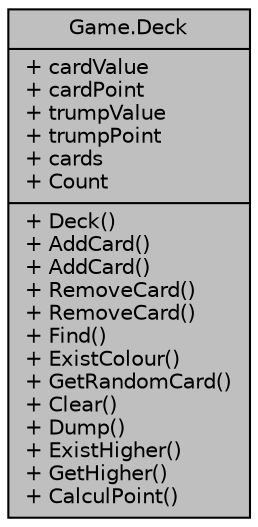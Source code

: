 digraph "Game.Deck"
{
  edge [fontname="Helvetica",fontsize="10",labelfontname="Helvetica",labelfontsize="10"];
  node [fontname="Helvetica",fontsize="10",shape=record];
  Node1 [label="{Game.Deck\n|+ cardValue\l+ cardPoint\l+ trumpValue\l+ trumpPoint\l+ cards\l+ Count\l|+ Deck()\l+ AddCard()\l+ AddCard()\l+ RemoveCard()\l+ RemoveCard()\l+ Find()\l+ ExistColour()\l+ GetRandomCard()\l+ Clear()\l+ Dump()\l+ ExistHigher()\l+ GetHigher()\l+ CalculPoint()\l}",height=0.2,width=0.4,color="black", fillcolor="grey75", style="filled", fontcolor="black"];
}
